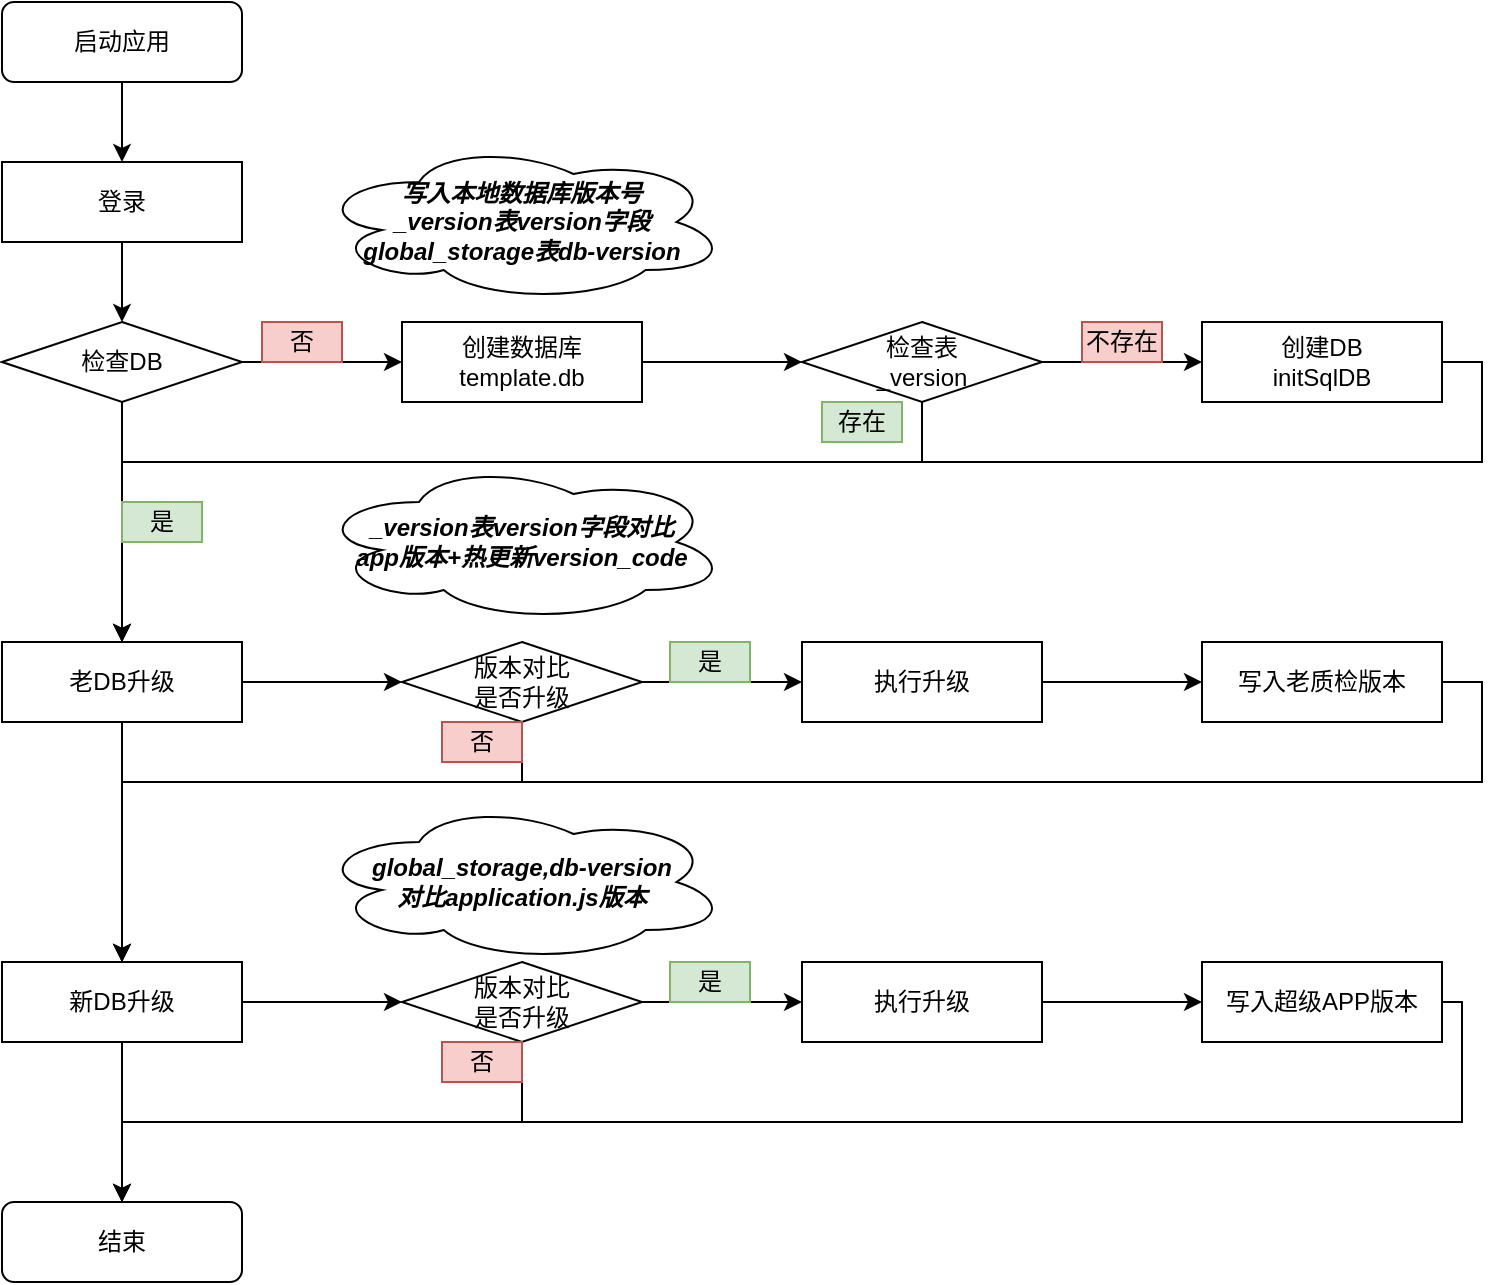 <mxfile version="15.5.9" type="github">
  <diagram id="UNxXxtYj0WsU9yzxmoFA" name="Page-1">
    <mxGraphModel dx="1422" dy="706" grid="1" gridSize="10" guides="1" tooltips="1" connect="1" arrows="1" fold="1" page="1" pageScale="1" pageWidth="827" pageHeight="1169" math="0" shadow="0">
      <root>
        <mxCell id="0" />
        <mxCell id="1" parent="0" />
        <mxCell id="4kRyxC5ff8gaBBJxYLAR-8" style="edgeStyle=orthogonalEdgeStyle;rounded=0;orthogonalLoop=1;jettySize=auto;html=1;exitX=0.5;exitY=1;exitDx=0;exitDy=0;entryX=0.5;entryY=0;entryDx=0;entryDy=0;" edge="1" parent="1" source="4kRyxC5ff8gaBBJxYLAR-4" target="4kRyxC5ff8gaBBJxYLAR-5">
          <mxGeometry relative="1" as="geometry" />
        </mxCell>
        <mxCell id="4kRyxC5ff8gaBBJxYLAR-4" value="&lt;font style=&quot;vertical-align: inherit&quot;&gt;&lt;font style=&quot;vertical-align: inherit&quot;&gt;启动应用&lt;/font&gt;&lt;/font&gt;" style="rounded=1;whiteSpace=wrap;html=1;" vertex="1" parent="1">
          <mxGeometry x="80" y="40" width="120" height="40" as="geometry" />
        </mxCell>
        <mxCell id="4kRyxC5ff8gaBBJxYLAR-7" value="" style="edgeStyle=orthogonalEdgeStyle;rounded=0;orthogonalLoop=1;jettySize=auto;html=1;" edge="1" parent="1" source="4kRyxC5ff8gaBBJxYLAR-5" target="4kRyxC5ff8gaBBJxYLAR-6">
          <mxGeometry relative="1" as="geometry" />
        </mxCell>
        <mxCell id="4kRyxC5ff8gaBBJxYLAR-5" value="&lt;font style=&quot;vertical-align: inherit&quot;&gt;&lt;font style=&quot;vertical-align: inherit&quot;&gt;登录&lt;/font&gt;&lt;/font&gt;" style="rounded=0;whiteSpace=wrap;html=1;" vertex="1" parent="1">
          <mxGeometry x="80" y="120" width="120" height="40" as="geometry" />
        </mxCell>
        <mxCell id="4kRyxC5ff8gaBBJxYLAR-10" value="" style="edgeStyle=orthogonalEdgeStyle;rounded=0;orthogonalLoop=1;jettySize=auto;html=1;" edge="1" parent="1" source="4kRyxC5ff8gaBBJxYLAR-6" target="4kRyxC5ff8gaBBJxYLAR-9">
          <mxGeometry relative="1" as="geometry" />
        </mxCell>
        <mxCell id="4kRyxC5ff8gaBBJxYLAR-16" value="" style="edgeStyle=orthogonalEdgeStyle;rounded=0;orthogonalLoop=1;jettySize=auto;html=1;" edge="1" parent="1" source="4kRyxC5ff8gaBBJxYLAR-6" target="4kRyxC5ff8gaBBJxYLAR-15">
          <mxGeometry relative="1" as="geometry" />
        </mxCell>
        <mxCell id="4kRyxC5ff8gaBBJxYLAR-6" value="&lt;font style=&quot;vertical-align: inherit&quot;&gt;&lt;font style=&quot;vertical-align: inherit&quot;&gt;检查DB&lt;/font&gt;&lt;/font&gt;" style="rhombus;whiteSpace=wrap;html=1;rounded=0;" vertex="1" parent="1">
          <mxGeometry x="80" y="200" width="120" height="40" as="geometry" />
        </mxCell>
        <mxCell id="4kRyxC5ff8gaBBJxYLAR-12" value="" style="edgeStyle=orthogonalEdgeStyle;rounded=0;orthogonalLoop=1;jettySize=auto;html=1;" edge="1" parent="1" source="4kRyxC5ff8gaBBJxYLAR-9" target="4kRyxC5ff8gaBBJxYLAR-11">
          <mxGeometry relative="1" as="geometry" />
        </mxCell>
        <mxCell id="4kRyxC5ff8gaBBJxYLAR-23" value="" style="edgeStyle=orthogonalEdgeStyle;rounded=0;orthogonalLoop=1;jettySize=auto;html=1;" edge="1" parent="1" source="4kRyxC5ff8gaBBJxYLAR-9" target="4kRyxC5ff8gaBBJxYLAR-22">
          <mxGeometry relative="1" as="geometry" />
        </mxCell>
        <mxCell id="4kRyxC5ff8gaBBJxYLAR-9" value="&lt;font style=&quot;vertical-align: inherit&quot;&gt;&lt;font style=&quot;vertical-align: inherit&quot;&gt;老DB升级&lt;/font&gt;&lt;/font&gt;" style="whiteSpace=wrap;html=1;rounded=0;" vertex="1" parent="1">
          <mxGeometry x="80" y="360" width="120" height="40" as="geometry" />
        </mxCell>
        <mxCell id="4kRyxC5ff8gaBBJxYLAR-25" style="edgeStyle=orthogonalEdgeStyle;rounded=0;orthogonalLoop=1;jettySize=auto;html=1;exitX=1;exitY=0.5;exitDx=0;exitDy=0;entryX=0;entryY=0.5;entryDx=0;entryDy=0;" edge="1" parent="1" source="4kRyxC5ff8gaBBJxYLAR-11" target="4kRyxC5ff8gaBBJxYLAR-24">
          <mxGeometry relative="1" as="geometry" />
        </mxCell>
        <mxCell id="4kRyxC5ff8gaBBJxYLAR-51" style="edgeStyle=orthogonalEdgeStyle;rounded=0;orthogonalLoop=1;jettySize=auto;html=1;exitX=0.5;exitY=1;exitDx=0;exitDy=0;entryX=0.5;entryY=0;entryDx=0;entryDy=0;" edge="1" parent="1" source="4kRyxC5ff8gaBBJxYLAR-11" target="4kRyxC5ff8gaBBJxYLAR-50">
          <mxGeometry relative="1" as="geometry" />
        </mxCell>
        <mxCell id="4kRyxC5ff8gaBBJxYLAR-11" value="&lt;font style=&quot;vertical-align: inherit&quot;&gt;&lt;font style=&quot;vertical-align: inherit&quot;&gt;新DB升级&lt;/font&gt;&lt;/font&gt;" style="whiteSpace=wrap;html=1;rounded=0;" vertex="1" parent="1">
          <mxGeometry x="80" y="520" width="120" height="40" as="geometry" />
        </mxCell>
        <mxCell id="4kRyxC5ff8gaBBJxYLAR-18" value="" style="edgeStyle=orthogonalEdgeStyle;rounded=0;orthogonalLoop=1;jettySize=auto;html=1;" edge="1" parent="1" source="4kRyxC5ff8gaBBJxYLAR-15" target="4kRyxC5ff8gaBBJxYLAR-17">
          <mxGeometry relative="1" as="geometry" />
        </mxCell>
        <mxCell id="4kRyxC5ff8gaBBJxYLAR-15" value="&lt;font style=&quot;vertical-align: inherit&quot;&gt;&lt;font style=&quot;vertical-align: inherit&quot;&gt;&lt;font style=&quot;vertical-align: inherit&quot;&gt;&lt;font style=&quot;vertical-align: inherit&quot;&gt;&lt;font style=&quot;vertical-align: inherit&quot;&gt;&lt;font style=&quot;vertical-align: inherit&quot;&gt;&lt;font style=&quot;vertical-align: inherit&quot;&gt;&lt;font style=&quot;vertical-align: inherit&quot;&gt;创建数据库&lt;/font&gt;&lt;/font&gt;&lt;/font&gt;&lt;/font&gt;&lt;/font&gt;&lt;/font&gt;&lt;br&gt;&lt;font style=&quot;vertical-align: inherit&quot;&gt;&lt;font style=&quot;vertical-align: inherit&quot;&gt;&lt;font style=&quot;vertical-align: inherit&quot;&gt;&lt;font style=&quot;vertical-align: inherit&quot;&gt;&lt;font style=&quot;vertical-align: inherit&quot;&gt;&lt;font style=&quot;vertical-align: inherit&quot;&gt;template.db&lt;/font&gt;&lt;/font&gt;&lt;/font&gt;&lt;/font&gt;&lt;/font&gt;&lt;/font&gt;&lt;br&gt;&lt;/font&gt;&lt;/font&gt;" style="whiteSpace=wrap;html=1;rounded=0;" vertex="1" parent="1">
          <mxGeometry x="280" y="200" width="120" height="40" as="geometry" />
        </mxCell>
        <mxCell id="4kRyxC5ff8gaBBJxYLAR-20" value="" style="edgeStyle=orthogonalEdgeStyle;rounded=0;orthogonalLoop=1;jettySize=auto;html=1;" edge="1" parent="1" source="4kRyxC5ff8gaBBJxYLAR-17" target="4kRyxC5ff8gaBBJxYLAR-19">
          <mxGeometry relative="1" as="geometry" />
        </mxCell>
        <mxCell id="4kRyxC5ff8gaBBJxYLAR-45" style="edgeStyle=orthogonalEdgeStyle;rounded=0;orthogonalLoop=1;jettySize=auto;html=1;exitX=0.5;exitY=1;exitDx=0;exitDy=0;entryX=0.5;entryY=0;entryDx=0;entryDy=0;" edge="1" parent="1" source="4kRyxC5ff8gaBBJxYLAR-17" target="4kRyxC5ff8gaBBJxYLAR-9">
          <mxGeometry relative="1" as="geometry">
            <mxPoint x="190" y="330" as="targetPoint" />
            <Array as="points">
              <mxPoint x="540" y="270" />
              <mxPoint x="140" y="270" />
            </Array>
          </mxGeometry>
        </mxCell>
        <mxCell id="4kRyxC5ff8gaBBJxYLAR-17" value="&lt;font style=&quot;vertical-align: inherit&quot;&gt;&lt;font style=&quot;vertical-align: inherit&quot;&gt;检查表&lt;br&gt;_version&lt;br&gt;&lt;/font&gt;&lt;/font&gt;" style="rhombus;whiteSpace=wrap;html=1;rounded=0;" vertex="1" parent="1">
          <mxGeometry x="480" y="200" width="120" height="40" as="geometry" />
        </mxCell>
        <mxCell id="4kRyxC5ff8gaBBJxYLAR-46" style="edgeStyle=orthogonalEdgeStyle;rounded=0;orthogonalLoop=1;jettySize=auto;html=1;exitX=1;exitY=0.5;exitDx=0;exitDy=0;entryX=0.5;entryY=0;entryDx=0;entryDy=0;" edge="1" parent="1" source="4kRyxC5ff8gaBBJxYLAR-19" target="4kRyxC5ff8gaBBJxYLAR-9">
          <mxGeometry relative="1" as="geometry">
            <mxPoint x="140" y="280" as="targetPoint" />
            <Array as="points">
              <mxPoint x="820" y="220" />
              <mxPoint x="820" y="270" />
              <mxPoint x="140" y="270" />
            </Array>
          </mxGeometry>
        </mxCell>
        <mxCell id="4kRyxC5ff8gaBBJxYLAR-19" value="&lt;font style=&quot;vertical-align: inherit&quot;&gt;&lt;font style=&quot;vertical-align: inherit&quot;&gt;&lt;font style=&quot;vertical-align: inherit&quot;&gt;&lt;font style=&quot;vertical-align: inherit&quot;&gt;创建DB &lt;/font&gt;&lt;/font&gt;&lt;br&gt;&lt;font style=&quot;vertical-align: inherit&quot;&gt;&lt;font style=&quot;vertical-align: inherit&quot;&gt;initSqlDB&lt;/font&gt;&lt;/font&gt;&lt;br&gt;&lt;/font&gt;&lt;/font&gt;" style="whiteSpace=wrap;html=1;rounded=0;" vertex="1" parent="1">
          <mxGeometry x="680" y="200" width="120" height="40" as="geometry" />
        </mxCell>
        <mxCell id="4kRyxC5ff8gaBBJxYLAR-36" value="" style="edgeStyle=orthogonalEdgeStyle;rounded=0;orthogonalLoop=1;jettySize=auto;html=1;" edge="1" parent="1" source="4kRyxC5ff8gaBBJxYLAR-22" target="4kRyxC5ff8gaBBJxYLAR-35">
          <mxGeometry relative="1" as="geometry" />
        </mxCell>
        <mxCell id="4kRyxC5ff8gaBBJxYLAR-43" style="edgeStyle=orthogonalEdgeStyle;rounded=0;orthogonalLoop=1;jettySize=auto;html=1;exitX=0.5;exitY=1;exitDx=0;exitDy=0;entryX=0.5;entryY=0;entryDx=0;entryDy=0;" edge="1" parent="1" source="4kRyxC5ff8gaBBJxYLAR-22" target="4kRyxC5ff8gaBBJxYLAR-11">
          <mxGeometry relative="1" as="geometry">
            <mxPoint x="140" y="460" as="targetPoint" />
            <Array as="points">
              <mxPoint x="340" y="430" />
              <mxPoint x="140" y="430" />
            </Array>
          </mxGeometry>
        </mxCell>
        <mxCell id="4kRyxC5ff8gaBBJxYLAR-22" value="&lt;font style=&quot;vertical-align: inherit&quot;&gt;&lt;font style=&quot;vertical-align: inherit&quot;&gt;版本对比&lt;br&gt;是否升级&lt;br&gt;&lt;/font&gt;&lt;/font&gt;" style="rhombus;whiteSpace=wrap;html=1;rounded=0;" vertex="1" parent="1">
          <mxGeometry x="280" y="360" width="120" height="40" as="geometry" />
        </mxCell>
        <mxCell id="4kRyxC5ff8gaBBJxYLAR-40" value="" style="edgeStyle=orthogonalEdgeStyle;rounded=0;orthogonalLoop=1;jettySize=auto;html=1;" edge="1" parent="1" source="4kRyxC5ff8gaBBJxYLAR-24" target="4kRyxC5ff8gaBBJxYLAR-39">
          <mxGeometry relative="1" as="geometry" />
        </mxCell>
        <mxCell id="4kRyxC5ff8gaBBJxYLAR-52" style="edgeStyle=orthogonalEdgeStyle;rounded=0;orthogonalLoop=1;jettySize=auto;html=1;exitX=0.5;exitY=1;exitDx=0;exitDy=0;entryX=0.5;entryY=0;entryDx=0;entryDy=0;" edge="1" parent="1" source="4kRyxC5ff8gaBBJxYLAR-24" target="4kRyxC5ff8gaBBJxYLAR-50">
          <mxGeometry relative="1" as="geometry">
            <mxPoint x="140" y="640" as="targetPoint" />
            <Array as="points">
              <mxPoint x="340" y="600" />
              <mxPoint x="140" y="600" />
            </Array>
          </mxGeometry>
        </mxCell>
        <mxCell id="4kRyxC5ff8gaBBJxYLAR-24" value="&lt;font style=&quot;vertical-align: inherit&quot;&gt;&lt;font style=&quot;vertical-align: inherit&quot;&gt;版本对比&lt;br&gt;是否升级&lt;br&gt;&lt;/font&gt;&lt;/font&gt;" style="rhombus;whiteSpace=wrap;html=1;rounded=0;" vertex="1" parent="1">
          <mxGeometry x="280" y="520" width="120" height="40" as="geometry" />
        </mxCell>
        <mxCell id="4kRyxC5ff8gaBBJxYLAR-26" value="&lt;font style=&quot;vertical-align: inherit&quot;&gt;&lt;font style=&quot;vertical-align: inherit&quot;&gt;否&lt;/font&gt;&lt;/font&gt;" style="text;html=1;strokeColor=#b85450;fillColor=#f8cecc;align=center;verticalAlign=middle;whiteSpace=wrap;rounded=0;" vertex="1" parent="1">
          <mxGeometry x="210" y="200" width="40" height="20" as="geometry" />
        </mxCell>
        <mxCell id="4kRyxC5ff8gaBBJxYLAR-27" value="&lt;font style=&quot;vertical-align: inherit&quot;&gt;&lt;font style=&quot;vertical-align: inherit&quot;&gt;是&lt;/font&gt;&lt;/font&gt;" style="text;html=1;strokeColor=#82b366;fillColor=#d5e8d4;align=center;verticalAlign=middle;whiteSpace=wrap;rounded=0;" vertex="1" parent="1">
          <mxGeometry x="140" y="290" width="40" height="20" as="geometry" />
        </mxCell>
        <mxCell id="4kRyxC5ff8gaBBJxYLAR-29" value="&lt;font style=&quot;vertical-align: inherit&quot;&gt;&lt;font style=&quot;vertical-align: inherit&quot;&gt;写入本地数据库版本号&lt;br&gt;_version表version字段&lt;br&gt;global_storage表db-version&lt;br&gt;&lt;/font&gt;&lt;/font&gt;" style="ellipse;shape=cloud;whiteSpace=wrap;html=1;align=center;fontStyle=3" vertex="1" parent="1">
          <mxGeometry x="237" y="110" width="206" height="80" as="geometry" />
        </mxCell>
        <mxCell id="4kRyxC5ff8gaBBJxYLAR-31" value="&lt;font style=&quot;vertical-align: inherit&quot;&gt;&lt;font style=&quot;vertical-align: inherit&quot;&gt;_version表version字段对比&lt;br&gt;app版本+热更新version_code&lt;br&gt;&lt;/font&gt;&lt;/font&gt;" style="ellipse;shape=cloud;whiteSpace=wrap;html=1;align=center;fontStyle=3" vertex="1" parent="1">
          <mxGeometry x="237" y="270" width="206" height="80" as="geometry" />
        </mxCell>
        <mxCell id="4kRyxC5ff8gaBBJxYLAR-32" value="&lt;font style=&quot;vertical-align: inherit&quot;&gt;&lt;font style=&quot;vertical-align: inherit&quot;&gt;global_storage,db-version&lt;br&gt;对比application.js版本&lt;br&gt;&lt;/font&gt;&lt;/font&gt;" style="ellipse;shape=cloud;whiteSpace=wrap;html=1;align=center;fontStyle=3" vertex="1" parent="1">
          <mxGeometry x="237" y="440" width="206" height="80" as="geometry" />
        </mxCell>
        <mxCell id="4kRyxC5ff8gaBBJxYLAR-38" value="" style="edgeStyle=orthogonalEdgeStyle;rounded=0;orthogonalLoop=1;jettySize=auto;html=1;" edge="1" parent="1" source="4kRyxC5ff8gaBBJxYLAR-35" target="4kRyxC5ff8gaBBJxYLAR-37">
          <mxGeometry relative="1" as="geometry" />
        </mxCell>
        <mxCell id="4kRyxC5ff8gaBBJxYLAR-35" value="执行升级" style="whiteSpace=wrap;html=1;rounded=0;" vertex="1" parent="1">
          <mxGeometry x="480" y="360" width="120" height="40" as="geometry" />
        </mxCell>
        <mxCell id="4kRyxC5ff8gaBBJxYLAR-44" style="edgeStyle=orthogonalEdgeStyle;rounded=0;orthogonalLoop=1;jettySize=auto;html=1;exitX=1;exitY=0.5;exitDx=0;exitDy=0;" edge="1" parent="1" source="4kRyxC5ff8gaBBJxYLAR-37">
          <mxGeometry relative="1" as="geometry">
            <mxPoint x="140" y="520" as="targetPoint" />
            <Array as="points">
              <mxPoint x="820" y="380" />
              <mxPoint x="820" y="430" />
              <mxPoint x="140" y="430" />
            </Array>
          </mxGeometry>
        </mxCell>
        <mxCell id="4kRyxC5ff8gaBBJxYLAR-37" value="写入老质检版本" style="whiteSpace=wrap;html=1;rounded=0;" vertex="1" parent="1">
          <mxGeometry x="680" y="360" width="120" height="40" as="geometry" />
        </mxCell>
        <mxCell id="4kRyxC5ff8gaBBJxYLAR-42" value="" style="edgeStyle=orthogonalEdgeStyle;rounded=0;orthogonalLoop=1;jettySize=auto;html=1;" edge="1" parent="1" source="4kRyxC5ff8gaBBJxYLAR-39" target="4kRyxC5ff8gaBBJxYLAR-41">
          <mxGeometry relative="1" as="geometry" />
        </mxCell>
        <mxCell id="4kRyxC5ff8gaBBJxYLAR-39" value="执行升级" style="whiteSpace=wrap;html=1;rounded=0;" vertex="1" parent="1">
          <mxGeometry x="480" y="520" width="120" height="40" as="geometry" />
        </mxCell>
        <mxCell id="4kRyxC5ff8gaBBJxYLAR-57" style="edgeStyle=orthogonalEdgeStyle;rounded=0;orthogonalLoop=1;jettySize=auto;html=1;entryX=0.5;entryY=0;entryDx=0;entryDy=0;" edge="1" parent="1" source="4kRyxC5ff8gaBBJxYLAR-41" target="4kRyxC5ff8gaBBJxYLAR-50">
          <mxGeometry relative="1" as="geometry">
            <mxPoint x="140" y="670" as="targetPoint" />
            <Array as="points">
              <mxPoint x="810" y="540" />
              <mxPoint x="810" y="600" />
              <mxPoint x="140" y="600" />
            </Array>
          </mxGeometry>
        </mxCell>
        <mxCell id="4kRyxC5ff8gaBBJxYLAR-41" value="写入超级APP版本" style="whiteSpace=wrap;html=1;rounded=0;" vertex="1" parent="1">
          <mxGeometry x="680" y="520" width="120" height="40" as="geometry" />
        </mxCell>
        <mxCell id="4kRyxC5ff8gaBBJxYLAR-48" value="&lt;font style=&quot;vertical-align: inherit&quot;&gt;&lt;font style=&quot;vertical-align: inherit&quot;&gt;不存在&lt;/font&gt;&lt;/font&gt;" style="text;html=1;strokeColor=#b85450;fillColor=#f8cecc;align=center;verticalAlign=middle;whiteSpace=wrap;rounded=0;" vertex="1" parent="1">
          <mxGeometry x="620" y="200" width="40" height="20" as="geometry" />
        </mxCell>
        <mxCell id="4kRyxC5ff8gaBBJxYLAR-49" value="&lt;font style=&quot;vertical-align: inherit&quot;&gt;&lt;font style=&quot;vertical-align: inherit&quot;&gt;否&lt;/font&gt;&lt;/font&gt;" style="text;html=1;strokeColor=#b85450;fillColor=#f8cecc;align=center;verticalAlign=middle;whiteSpace=wrap;rounded=0;" vertex="1" parent="1">
          <mxGeometry x="300" y="400" width="40" height="20" as="geometry" />
        </mxCell>
        <mxCell id="4kRyxC5ff8gaBBJxYLAR-50" value="结束" style="rounded=1;whiteSpace=wrap;html=1;align=center;" vertex="1" parent="1">
          <mxGeometry x="80" y="640" width="120" height="40" as="geometry" />
        </mxCell>
        <mxCell id="4kRyxC5ff8gaBBJxYLAR-62" value="&lt;font style=&quot;vertical-align: inherit&quot;&gt;&lt;font style=&quot;vertical-align: inherit&quot;&gt;是&lt;/font&gt;&lt;/font&gt;" style="text;html=1;strokeColor=#82b366;fillColor=#d5e8d4;align=center;verticalAlign=middle;whiteSpace=wrap;rounded=0;" vertex="1" parent="1">
          <mxGeometry x="414" y="360" width="40" height="20" as="geometry" />
        </mxCell>
        <mxCell id="4kRyxC5ff8gaBBJxYLAR-63" value="&lt;font style=&quot;vertical-align: inherit&quot;&gt;&lt;font style=&quot;vertical-align: inherit&quot;&gt;是&lt;/font&gt;&lt;/font&gt;" style="text;html=1;strokeColor=#82b366;fillColor=#d5e8d4;align=center;verticalAlign=middle;whiteSpace=wrap;rounded=0;" vertex="1" parent="1">
          <mxGeometry x="414" y="520" width="40" height="20" as="geometry" />
        </mxCell>
        <mxCell id="4kRyxC5ff8gaBBJxYLAR-64" value="&lt;font style=&quot;vertical-align: inherit&quot;&gt;&lt;font style=&quot;vertical-align: inherit&quot;&gt;否&lt;/font&gt;&lt;/font&gt;" style="text;html=1;strokeColor=#b85450;fillColor=#f8cecc;align=center;verticalAlign=middle;whiteSpace=wrap;rounded=0;" vertex="1" parent="1">
          <mxGeometry x="300" y="560" width="40" height="20" as="geometry" />
        </mxCell>
        <mxCell id="4kRyxC5ff8gaBBJxYLAR-66" value="&lt;font style=&quot;vertical-align: inherit&quot;&gt;&lt;font style=&quot;vertical-align: inherit&quot;&gt;存在&lt;/font&gt;&lt;/font&gt;" style="text;html=1;strokeColor=#82b366;fillColor=#d5e8d4;align=center;verticalAlign=middle;whiteSpace=wrap;rounded=0;" vertex="1" parent="1">
          <mxGeometry x="490" y="240" width="40" height="20" as="geometry" />
        </mxCell>
      </root>
    </mxGraphModel>
  </diagram>
</mxfile>
